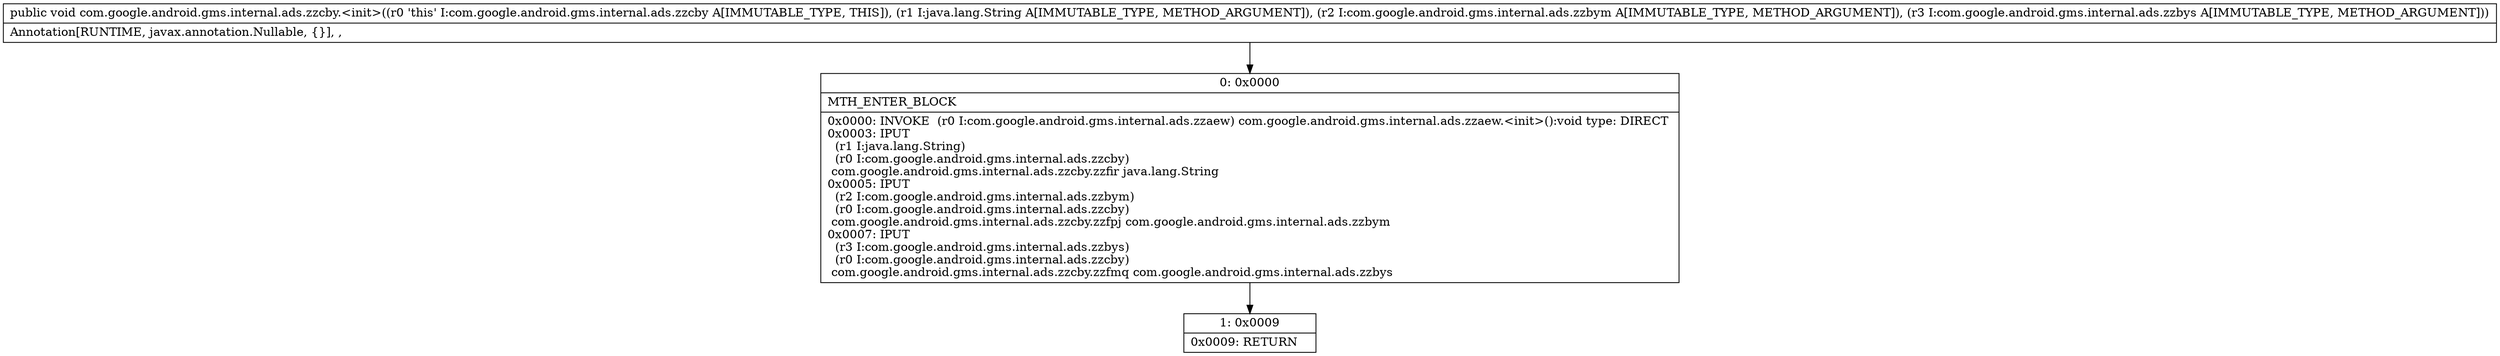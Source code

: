 digraph "CFG forcom.google.android.gms.internal.ads.zzcby.\<init\>(Ljava\/lang\/String;Lcom\/google\/android\/gms\/internal\/ads\/zzbym;Lcom\/google\/android\/gms\/internal\/ads\/zzbys;)V" {
Node_0 [shape=record,label="{0\:\ 0x0000|MTH_ENTER_BLOCK\l|0x0000: INVOKE  (r0 I:com.google.android.gms.internal.ads.zzaew) com.google.android.gms.internal.ads.zzaew.\<init\>():void type: DIRECT \l0x0003: IPUT  \l  (r1 I:java.lang.String)\l  (r0 I:com.google.android.gms.internal.ads.zzcby)\l com.google.android.gms.internal.ads.zzcby.zzfir java.lang.String \l0x0005: IPUT  \l  (r2 I:com.google.android.gms.internal.ads.zzbym)\l  (r0 I:com.google.android.gms.internal.ads.zzcby)\l com.google.android.gms.internal.ads.zzcby.zzfpj com.google.android.gms.internal.ads.zzbym \l0x0007: IPUT  \l  (r3 I:com.google.android.gms.internal.ads.zzbys)\l  (r0 I:com.google.android.gms.internal.ads.zzcby)\l com.google.android.gms.internal.ads.zzcby.zzfmq com.google.android.gms.internal.ads.zzbys \l}"];
Node_1 [shape=record,label="{1\:\ 0x0009|0x0009: RETURN   \l}"];
MethodNode[shape=record,label="{public void com.google.android.gms.internal.ads.zzcby.\<init\>((r0 'this' I:com.google.android.gms.internal.ads.zzcby A[IMMUTABLE_TYPE, THIS]), (r1 I:java.lang.String A[IMMUTABLE_TYPE, METHOD_ARGUMENT]), (r2 I:com.google.android.gms.internal.ads.zzbym A[IMMUTABLE_TYPE, METHOD_ARGUMENT]), (r3 I:com.google.android.gms.internal.ads.zzbys A[IMMUTABLE_TYPE, METHOD_ARGUMENT]))  | Annotation[RUNTIME, javax.annotation.Nullable, \{\}], , \l}"];
MethodNode -> Node_0;
Node_0 -> Node_1;
}

